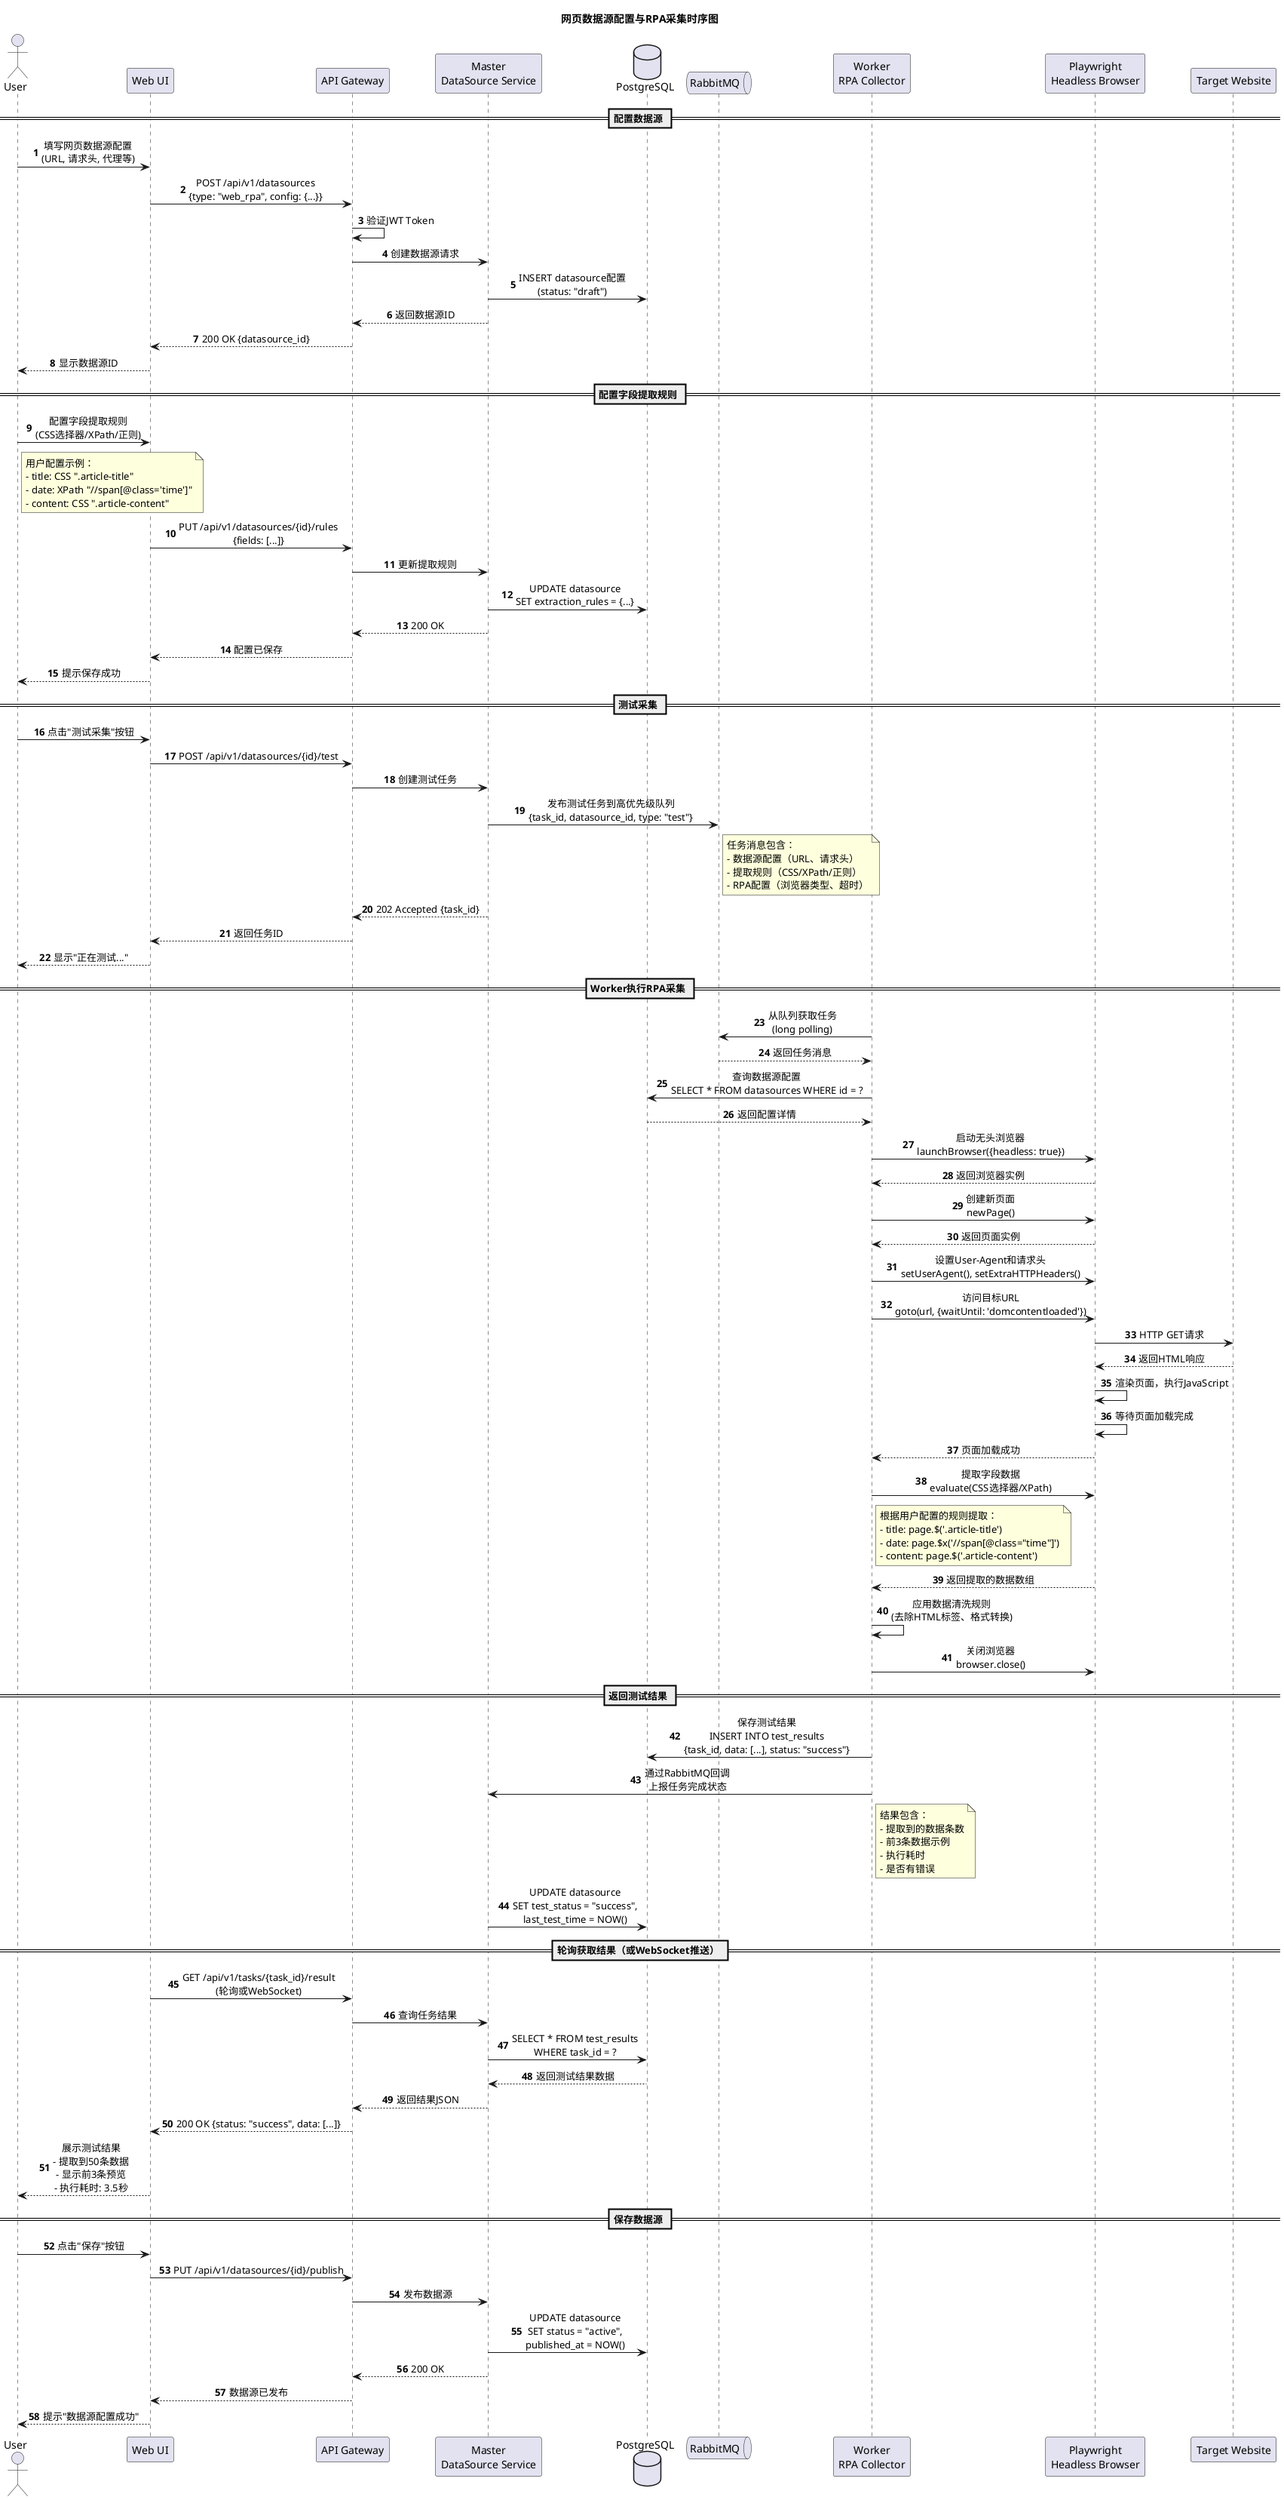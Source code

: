 @startuml
title 网页数据源配置与RPA采集时序图

skinparam backgroundColor #FFFFFF
skinparam sequenceMessageAlign center
skinparam responseMessageBelowArrow true

actor User as user
participant "Web UI" as ui
participant "API Gateway" as gateway
participant "Master\nDataSource Service" as master
database "PostgreSQL" as db
queue "RabbitMQ" as mq
participant "Worker\nRPA Collector" as worker
participant "Playwright\nHeadless Browser" as playwright
participant "Target Website" as website

autonumber

== 配置数据源 ==

user -> ui: 填写网页数据源配置\n(URL, 请求头, 代理等)
ui -> gateway: POST /api/v1/datasources\n{type: "web_rpa", config: {...}}
gateway -> gateway: 验证JWT Token
gateway -> master: 创建数据源请求
master -> db: INSERT datasource配置\n(status: "draft")
master --> gateway: 返回数据源ID
gateway --> ui: 200 OK {datasource_id}
ui --> user: 显示数据源ID

== 配置字段提取规则 ==

user -> ui: 配置字段提取规则\n(CSS选择器/XPath/正则)
note right of user
  用户配置示例：
  - title: CSS ".article-title"
  - date: XPath "//span[@class='time']"
  - content: CSS ".article-content"
end note

ui -> gateway: PUT /api/v1/datasources/{id}/rules\n{fields: [...]}
gateway -> master: 更新提取规则
master -> db: UPDATE datasource\nSET extraction_rules = {...}
master --> gateway: 200 OK
gateway --> ui: 配置已保存
ui --> user: 提示保存成功

== 测试采集 ==

user -> ui: 点击"测试采集"按钮
ui -> gateway: POST /api/v1/datasources/{id}/test
gateway -> master: 创建测试任务

master -> mq: 发布测试任务到高优先级队列\n{task_id, datasource_id, type: "test"}
note right of mq
  任务消息包含：
  - 数据源配置（URL、请求头）
  - 提取规则（CSS/XPath/正则）
  - RPA配置（浏览器类型、超时）
end note

master --> gateway: 202 Accepted {task_id}
gateway --> ui: 返回任务ID
ui --> user: 显示"正在测试..."

== Worker执行RPA采集 ==

worker -> mq: 从队列获取任务\n(long polling)
mq --> worker: 返回任务消息

worker -> db: 查询数据源配置\nSELECT * FROM datasources WHERE id = ?
db --> worker: 返回配置详情

worker -> playwright: 启动无头浏览器\nlaunchBrowser({headless: true})
playwright --> worker: 返回浏览器实例

worker -> playwright: 创建新页面\nnewPage()
playwright --> worker: 返回页面实例

worker -> playwright: 设置User-Agent和请求头\nsetUserAgent(), setExtraHTTPHeaders()

worker -> playwright: 访问目标URL\ngoto(url, {waitUntil: 'domcontentloaded'})
playwright -> website: HTTP GET请求
website --> playwright: 返回HTML响应

playwright -> playwright: 渲染页面，执行JavaScript
playwright -> playwright: 等待页面加载完成

playwright --> worker: 页面加载成功

worker -> playwright: 提取字段数据\nevaluate(CSS选择器/XPath)
note right of worker
  根据用户配置的规则提取：
  - title: page.$('.article-title')
  - date: page.$x('//span[@class="time"]')
  - content: page.$('.article-content')
end note

playwright --> worker: 返回提取的数据数组

worker -> worker: 应用数据清洗规则\n(去除HTML标签、格式转换)

worker -> playwright: 关闭浏览器\nbrowser.close()

== 返回测试结果 ==

worker -> db: 保存测试结果\nINSERT INTO test_results\n{task_id, data: [...], status: "success"}

worker -> master: 通过RabbitMQ回调\n上报任务完成状态
note right of worker
  结果包含：
  - 提取到的数据条数
  - 前3条数据示例
  - 执行耗时
  - 是否有错误
end note

master -> db: UPDATE datasource\nSET test_status = "success",\nlast_test_time = NOW()

== 轮询获取结果（或WebSocket推送） ==

ui -> gateway: GET /api/v1/tasks/{task_id}/result\n(轮询或WebSocket)
gateway -> master: 查询任务结果
master -> db: SELECT * FROM test_results\nWHERE task_id = ?
db --> master: 返回测试结果数据
master --> gateway: 返回结果JSON
gateway --> ui: 200 OK {status: "success", data: [...]}

ui --> user: 展示测试结果\n- 提取到50条数据\n- 显示前3条预览\n- 执行耗时: 3.5秒

== 保存数据源 ==

user -> ui: 点击"保存"按钮
ui -> gateway: PUT /api/v1/datasources/{id}/publish
gateway -> master: 发布数据源
master -> db: UPDATE datasource\nSET status = "active",\npublished_at = NOW()
master --> gateway: 200 OK
gateway --> ui: 数据源已发布
ui --> user: 提示"数据源配置成功"

@enduml
